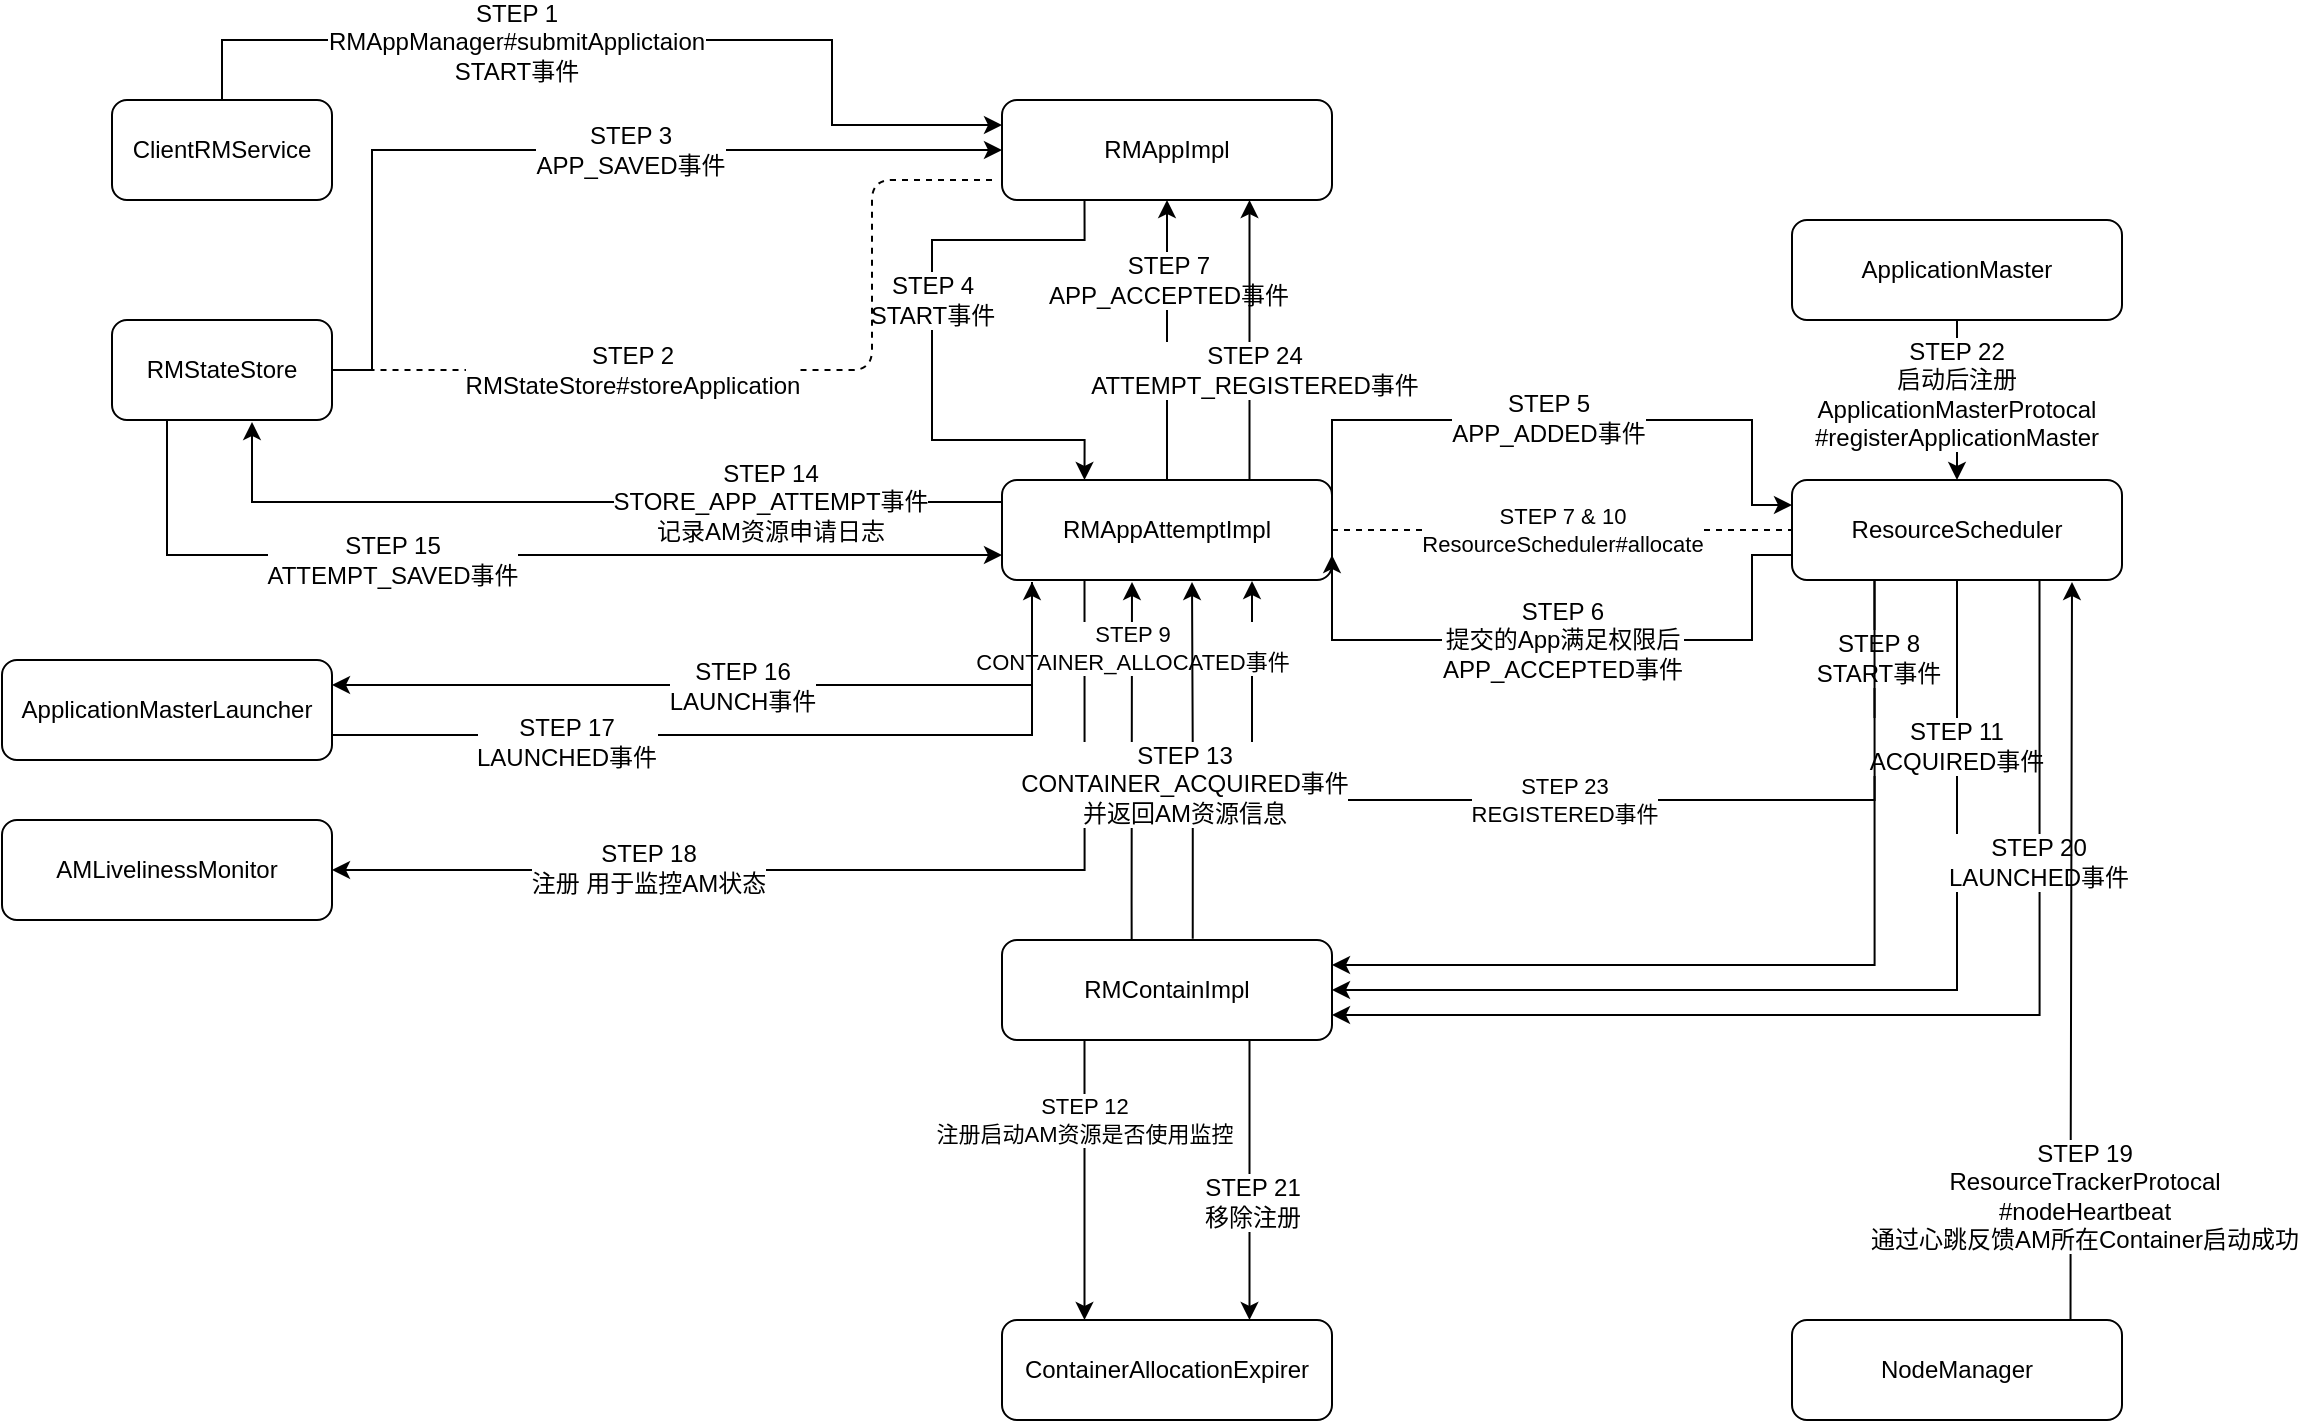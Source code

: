 <mxfile version="12.2.6" type="github" pages="1">
  <diagram id="zChnUbs21k4LyGYpCQM4" name="Page-1">
    <mxGraphModel dx="1939" dy="733" grid="1" gridSize="10" guides="1" tooltips="1" connect="1" arrows="1" fold="1" page="1" pageScale="1" pageWidth="826" pageHeight="1169" math="0" shadow="0">
      <root>
        <mxCell id="0"/>
        <mxCell id="1" parent="0"/>
        <mxCell id="xyTuRlx1TsbYEwBtjV6D-3" style="edgeStyle=orthogonalEdgeStyle;rounded=0;orthogonalLoop=1;jettySize=auto;html=1;entryX=0;entryY=0.25;entryDx=0;entryDy=0;" edge="1" parent="1" source="xyTuRlx1TsbYEwBtjV6D-1" target="xyTuRlx1TsbYEwBtjV6D-6">
          <mxGeometry relative="1" as="geometry">
            <mxPoint x="40" y="75" as="targetPoint"/>
            <Array as="points">
              <mxPoint x="-255" y="20"/>
              <mxPoint x="50" y="20"/>
              <mxPoint x="50" y="63"/>
            </Array>
          </mxGeometry>
        </mxCell>
        <mxCell id="xyTuRlx1TsbYEwBtjV6D-5" value="&lt;span style=&quot;white-space: normal&quot;&gt;STEP 1&lt;br&gt;RMAppManager#submitApplictaion&lt;/span&gt;&lt;br&gt;START事件" style="text;html=1;resizable=0;points=[];align=center;verticalAlign=middle;labelBackgroundColor=#ffffff;" vertex="1" connectable="0" parent="xyTuRlx1TsbYEwBtjV6D-3">
          <mxGeometry x="-0.236" y="-1" relative="1" as="geometry">
            <mxPoint as="offset"/>
          </mxGeometry>
        </mxCell>
        <mxCell id="xyTuRlx1TsbYEwBtjV6D-1" value="ClientRMService&lt;br&gt;" style="rounded=1;whiteSpace=wrap;html=1;" vertex="1" parent="1">
          <mxGeometry x="-310" y="50" width="110" height="50" as="geometry"/>
        </mxCell>
        <mxCell id="xyTuRlx1TsbYEwBtjV6D-27" style="edgeStyle=orthogonalEdgeStyle;rounded=0;orthogonalLoop=1;jettySize=auto;html=1;exitX=0.25;exitY=1;exitDx=0;exitDy=0;entryX=0.25;entryY=0;entryDx=0;entryDy=0;" edge="1" parent="1" source="xyTuRlx1TsbYEwBtjV6D-6" target="xyTuRlx1TsbYEwBtjV6D-26">
          <mxGeometry relative="1" as="geometry">
            <mxPoint x="135" y="265" as="targetPoint"/>
            <Array as="points">
              <mxPoint x="176" y="120"/>
              <mxPoint x="100" y="120"/>
              <mxPoint x="100" y="220"/>
              <mxPoint x="176" y="220"/>
            </Array>
          </mxGeometry>
        </mxCell>
        <mxCell id="xyTuRlx1TsbYEwBtjV6D-28" value="STEP 4&lt;br&gt;START事件" style="text;html=1;resizable=0;points=[];align=center;verticalAlign=middle;labelBackgroundColor=#ffffff;" vertex="1" connectable="0" parent="xyTuRlx1TsbYEwBtjV6D-27">
          <mxGeometry x="-0.214" y="-1" relative="1" as="geometry">
            <mxPoint x="1" y="11" as="offset"/>
          </mxGeometry>
        </mxCell>
        <mxCell id="xyTuRlx1TsbYEwBtjV6D-6" value="RMAppImpl" style="rounded=1;whiteSpace=wrap;html=1;" vertex="1" parent="1">
          <mxGeometry x="135" y="50" width="165" height="50" as="geometry"/>
        </mxCell>
        <mxCell id="xyTuRlx1TsbYEwBtjV6D-24" style="edgeStyle=orthogonalEdgeStyle;rounded=0;orthogonalLoop=1;jettySize=auto;html=1;entryX=0;entryY=0.5;entryDx=0;entryDy=0;" edge="1" parent="1" source="xyTuRlx1TsbYEwBtjV6D-8" target="xyTuRlx1TsbYEwBtjV6D-6">
          <mxGeometry relative="1" as="geometry">
            <mxPoint x="-10" y="80" as="targetPoint"/>
            <Array as="points">
              <mxPoint x="-180" y="185"/>
              <mxPoint x="-180" y="75"/>
            </Array>
          </mxGeometry>
        </mxCell>
        <mxCell id="xyTuRlx1TsbYEwBtjV6D-25" value="STEP 3&lt;br&gt;APP_SAVED事件" style="text;html=1;resizable=0;points=[];align=center;verticalAlign=middle;labelBackgroundColor=#ffffff;" vertex="1" connectable="0" parent="xyTuRlx1TsbYEwBtjV6D-24">
          <mxGeometry x="0.041" y="2" relative="1" as="geometry">
            <mxPoint x="27" y="2" as="offset"/>
          </mxGeometry>
        </mxCell>
        <mxCell id="xyTuRlx1TsbYEwBtjV6D-54" style="edgeStyle=orthogonalEdgeStyle;rounded=0;orthogonalLoop=1;jettySize=auto;html=1;exitX=0.25;exitY=1;exitDx=0;exitDy=0;entryX=0;entryY=0.75;entryDx=0;entryDy=0;" edge="1" parent="1" source="xyTuRlx1TsbYEwBtjV6D-8" target="xyTuRlx1TsbYEwBtjV6D-26">
          <mxGeometry relative="1" as="geometry"/>
        </mxCell>
        <mxCell id="xyTuRlx1TsbYEwBtjV6D-55" value="STEP 15&lt;br&gt;ATTEMPT_SAVED事件" style="text;html=1;resizable=0;points=[];align=center;verticalAlign=middle;labelBackgroundColor=#ffffff;" vertex="1" connectable="0" parent="xyTuRlx1TsbYEwBtjV6D-54">
          <mxGeometry x="-0.393" relative="1" as="geometry">
            <mxPoint x="32.5" y="2.5" as="offset"/>
          </mxGeometry>
        </mxCell>
        <mxCell id="xyTuRlx1TsbYEwBtjV6D-8" value="RMStateStore" style="rounded=1;whiteSpace=wrap;html=1;" vertex="1" parent="1">
          <mxGeometry x="-310" y="160" width="110" height="50" as="geometry"/>
        </mxCell>
        <mxCell id="xyTuRlx1TsbYEwBtjV6D-15" value="" style="endArrow=none;dashed=1;html=1;entryX=1;entryY=0.5;entryDx=0;entryDy=0;" edge="1" parent="1" target="xyTuRlx1TsbYEwBtjV6D-8">
          <mxGeometry width="50" height="50" relative="1" as="geometry">
            <mxPoint x="130" y="90" as="sourcePoint"/>
            <mxPoint x="-260" y="230" as="targetPoint"/>
            <Array as="points">
              <mxPoint x="70" y="90"/>
              <mxPoint x="70" y="185"/>
            </Array>
          </mxGeometry>
        </mxCell>
        <mxCell id="xyTuRlx1TsbYEwBtjV6D-23" value="STEP 2&lt;br&gt;RMStateStore#storeApplication" style="text;html=1;resizable=0;points=[];align=center;verticalAlign=middle;labelBackgroundColor=#ffffff;" vertex="1" connectable="0" parent="xyTuRlx1TsbYEwBtjV6D-15">
          <mxGeometry x="0.297" relative="1" as="geometry">
            <mxPoint as="offset"/>
          </mxGeometry>
        </mxCell>
        <mxCell id="xyTuRlx1TsbYEwBtjV6D-30" style="edgeStyle=orthogonalEdgeStyle;rounded=0;orthogonalLoop=1;jettySize=auto;html=1;exitX=1;exitY=0.25;exitDx=0;exitDy=0;entryX=0;entryY=0.25;entryDx=0;entryDy=0;" edge="1" parent="1" source="xyTuRlx1TsbYEwBtjV6D-26" target="xyTuRlx1TsbYEwBtjV6D-29">
          <mxGeometry relative="1" as="geometry">
            <Array as="points">
              <mxPoint x="300" y="210"/>
              <mxPoint x="510" y="210"/>
              <mxPoint x="510" y="253"/>
            </Array>
          </mxGeometry>
        </mxCell>
        <mxCell id="xyTuRlx1TsbYEwBtjV6D-32" value="STEP 5&lt;br&gt;APP_ADDED事件" style="text;html=1;resizable=0;points=[];align=center;verticalAlign=middle;labelBackgroundColor=#ffffff;" vertex="1" connectable="0" parent="xyTuRlx1TsbYEwBtjV6D-30">
          <mxGeometry x="-0.046" y="1" relative="1" as="geometry">
            <mxPoint as="offset"/>
          </mxGeometry>
        </mxCell>
        <mxCell id="xyTuRlx1TsbYEwBtjV6D-35" style="edgeStyle=orthogonalEdgeStyle;rounded=0;orthogonalLoop=1;jettySize=auto;html=1;exitX=0.5;exitY=0;exitDx=0;exitDy=0;entryX=0.5;entryY=1;entryDx=0;entryDy=0;" edge="1" parent="1" source="xyTuRlx1TsbYEwBtjV6D-26" target="xyTuRlx1TsbYEwBtjV6D-6">
          <mxGeometry relative="1" as="geometry"/>
        </mxCell>
        <mxCell id="xyTuRlx1TsbYEwBtjV6D-36" value="STEP 7&lt;br&gt;APP_ACCEPTED事件" style="text;html=1;resizable=0;points=[];align=center;verticalAlign=middle;labelBackgroundColor=#ffffff;" vertex="1" connectable="0" parent="xyTuRlx1TsbYEwBtjV6D-35">
          <mxGeometry x="0.243" y="3" relative="1" as="geometry">
            <mxPoint x="3" y="-13" as="offset"/>
          </mxGeometry>
        </mxCell>
        <mxCell id="xyTuRlx1TsbYEwBtjV6D-52" style="edgeStyle=orthogonalEdgeStyle;rounded=0;orthogonalLoop=1;jettySize=auto;html=1;exitX=0;exitY=0.25;exitDx=0;exitDy=0;" edge="1" parent="1" source="xyTuRlx1TsbYEwBtjV6D-26">
          <mxGeometry relative="1" as="geometry">
            <mxPoint x="-240" y="211" as="targetPoint"/>
            <Array as="points">
              <mxPoint x="135" y="251"/>
              <mxPoint x="-240" y="251"/>
            </Array>
          </mxGeometry>
        </mxCell>
        <mxCell id="xyTuRlx1TsbYEwBtjV6D-53" value="STEP 14&lt;br&gt;STORE_APP_ATTEMPT事件&lt;br&gt;记录AM资源申请日志" style="text;html=1;resizable=0;points=[];align=center;verticalAlign=middle;labelBackgroundColor=#ffffff;" vertex="1" connectable="0" parent="xyTuRlx1TsbYEwBtjV6D-52">
          <mxGeometry x="-0.131" relative="1" as="geometry">
            <mxPoint x="63.5" y="-0.5" as="offset"/>
          </mxGeometry>
        </mxCell>
        <mxCell id="xyTuRlx1TsbYEwBtjV6D-62" style="edgeStyle=orthogonalEdgeStyle;rounded=0;orthogonalLoop=1;jettySize=auto;html=1;exitX=0.25;exitY=1;exitDx=0;exitDy=0;entryX=1;entryY=0.5;entryDx=0;entryDy=0;" edge="1" parent="1" source="xyTuRlx1TsbYEwBtjV6D-26" target="xyTuRlx1TsbYEwBtjV6D-61">
          <mxGeometry relative="1" as="geometry">
            <Array as="points">
              <mxPoint x="176" y="435"/>
            </Array>
          </mxGeometry>
        </mxCell>
        <mxCell id="xyTuRlx1TsbYEwBtjV6D-65" value="STEP 18&lt;br&gt;注册 用于监控AM状态" style="text;html=1;resizable=0;points=[];align=center;verticalAlign=middle;labelBackgroundColor=#ffffff;" vertex="1" connectable="0" parent="xyTuRlx1TsbYEwBtjV6D-62">
          <mxGeometry x="0.395" y="-1" relative="1" as="geometry">
            <mxPoint as="offset"/>
          </mxGeometry>
        </mxCell>
        <mxCell id="xyTuRlx1TsbYEwBtjV6D-78" style="edgeStyle=orthogonalEdgeStyle;rounded=0;orthogonalLoop=1;jettySize=auto;html=1;exitX=0.75;exitY=0;exitDx=0;exitDy=0;entryX=0.75;entryY=1;entryDx=0;entryDy=0;" edge="1" parent="1" source="xyTuRlx1TsbYEwBtjV6D-26" target="xyTuRlx1TsbYEwBtjV6D-6">
          <mxGeometry relative="1" as="geometry"/>
        </mxCell>
        <mxCell id="xyTuRlx1TsbYEwBtjV6D-79" value="STEP 24&lt;br&gt;ATTEMPT_REGISTERED事件" style="text;html=1;resizable=0;points=[];align=center;verticalAlign=middle;labelBackgroundColor=#ffffff;" vertex="1" connectable="0" parent="xyTuRlx1TsbYEwBtjV6D-78">
          <mxGeometry x="-0.16" y="-1" relative="1" as="geometry">
            <mxPoint x="0.5" y="4" as="offset"/>
          </mxGeometry>
        </mxCell>
        <mxCell id="xyTuRlx1TsbYEwBtjV6D-26" value="RMAppAttemptImpl" style="rounded=1;whiteSpace=wrap;html=1;" vertex="1" parent="1">
          <mxGeometry x="135" y="240" width="165" height="50" as="geometry"/>
        </mxCell>
        <mxCell id="xyTuRlx1TsbYEwBtjV6D-33" style="edgeStyle=orthogonalEdgeStyle;rounded=0;orthogonalLoop=1;jettySize=auto;html=1;exitX=0;exitY=0.75;exitDx=0;exitDy=0;entryX=1;entryY=0.75;entryDx=0;entryDy=0;" edge="1" parent="1" source="xyTuRlx1TsbYEwBtjV6D-29" target="xyTuRlx1TsbYEwBtjV6D-26">
          <mxGeometry relative="1" as="geometry">
            <Array as="points">
              <mxPoint x="510" y="278"/>
              <mxPoint x="510" y="320"/>
              <mxPoint x="300" y="320"/>
            </Array>
          </mxGeometry>
        </mxCell>
        <mxCell id="xyTuRlx1TsbYEwBtjV6D-34" value="STEP 6&lt;br&gt;提交的App满足权限后&lt;br&gt;APP_ACCEPTED事件" style="text;html=1;resizable=0;points=[];align=center;verticalAlign=middle;labelBackgroundColor=#ffffff;" vertex="1" connectable="0" parent="xyTuRlx1TsbYEwBtjV6D-33">
          <mxGeometry relative="1" as="geometry">
            <mxPoint as="offset"/>
          </mxGeometry>
        </mxCell>
        <mxCell id="xyTuRlx1TsbYEwBtjV6D-40" style="edgeStyle=orthogonalEdgeStyle;rounded=0;orthogonalLoop=1;jettySize=auto;html=1;exitX=0.25;exitY=1;exitDx=0;exitDy=0;entryX=1;entryY=0.25;entryDx=0;entryDy=0;" edge="1" parent="1" source="xyTuRlx1TsbYEwBtjV6D-29" target="xyTuRlx1TsbYEwBtjV6D-39">
          <mxGeometry relative="1" as="geometry"/>
        </mxCell>
        <mxCell id="xyTuRlx1TsbYEwBtjV6D-46" value="STEP 8&lt;br&gt;START事件" style="text;html=1;resizable=0;points=[];align=center;verticalAlign=middle;labelBackgroundColor=#ffffff;" vertex="1" connectable="0" parent="xyTuRlx1TsbYEwBtjV6D-40">
          <mxGeometry x="-0.833" y="1" relative="1" as="geometry">
            <mxPoint as="offset"/>
          </mxGeometry>
        </mxCell>
        <mxCell id="xyTuRlx1TsbYEwBtjV6D-43" style="edgeStyle=orthogonalEdgeStyle;rounded=0;orthogonalLoop=1;jettySize=auto;html=1;exitX=0.5;exitY=1;exitDx=0;exitDy=0;entryX=1;entryY=0.5;entryDx=0;entryDy=0;" edge="1" parent="1" source="xyTuRlx1TsbYEwBtjV6D-29" target="xyTuRlx1TsbYEwBtjV6D-39">
          <mxGeometry relative="1" as="geometry">
            <Array as="points">
              <mxPoint x="613" y="495"/>
            </Array>
          </mxGeometry>
        </mxCell>
        <mxCell id="xyTuRlx1TsbYEwBtjV6D-47" value="STEP 11&lt;br&gt;ACQUIRED事件" style="text;html=1;resizable=0;points=[];align=center;verticalAlign=middle;labelBackgroundColor=#ffffff;" vertex="1" connectable="0" parent="xyTuRlx1TsbYEwBtjV6D-43">
          <mxGeometry x="-0.679" y="-1" relative="1" as="geometry">
            <mxPoint as="offset"/>
          </mxGeometry>
        </mxCell>
        <mxCell id="xyTuRlx1TsbYEwBtjV6D-69" style="edgeStyle=orthogonalEdgeStyle;rounded=0;orthogonalLoop=1;jettySize=auto;html=1;exitX=0.75;exitY=1;exitDx=0;exitDy=0;entryX=1;entryY=0.75;entryDx=0;entryDy=0;" edge="1" parent="1" source="xyTuRlx1TsbYEwBtjV6D-29" target="xyTuRlx1TsbYEwBtjV6D-39">
          <mxGeometry relative="1" as="geometry"/>
        </mxCell>
        <mxCell id="xyTuRlx1TsbYEwBtjV6D-70" value="STEP 20&lt;br&gt;LAUNCHED事件" style="text;html=1;resizable=0;points=[];align=center;verticalAlign=middle;labelBackgroundColor=#ffffff;" vertex="1" connectable="0" parent="xyTuRlx1TsbYEwBtjV6D-69">
          <mxGeometry x="-0.509" y="-1" relative="1" as="geometry">
            <mxPoint as="offset"/>
          </mxGeometry>
        </mxCell>
        <mxCell id="xyTuRlx1TsbYEwBtjV6D-76" value="STEP 23&lt;br&gt;REGISTERED事件" style="edgeStyle=orthogonalEdgeStyle;rounded=0;orthogonalLoop=1;jettySize=auto;html=1;exitX=0.25;exitY=1;exitDx=0;exitDy=0;" edge="1" parent="1" source="xyTuRlx1TsbYEwBtjV6D-29">
          <mxGeometry relative="1" as="geometry">
            <mxPoint x="260" y="290.529" as="targetPoint"/>
            <Array as="points">
              <mxPoint x="572" y="400"/>
              <mxPoint x="260" y="400"/>
            </Array>
          </mxGeometry>
        </mxCell>
        <mxCell id="xyTuRlx1TsbYEwBtjV6D-29" value="ResourceScheduler" style="rounded=1;whiteSpace=wrap;html=1;" vertex="1" parent="1">
          <mxGeometry x="530" y="240" width="165" height="50" as="geometry"/>
        </mxCell>
        <mxCell id="xyTuRlx1TsbYEwBtjV6D-38" value="STEP 7 &amp;amp; 10&lt;br&gt;ResourceScheduler#allocate" style="endArrow=none;dashed=1;html=1;exitX=1;exitY=0.5;exitDx=0;exitDy=0;entryX=0;entryY=0.5;entryDx=0;entryDy=0;" edge="1" parent="1" source="xyTuRlx1TsbYEwBtjV6D-26" target="xyTuRlx1TsbYEwBtjV6D-29">
          <mxGeometry width="50" height="50" relative="1" as="geometry">
            <mxPoint x="-230" y="410" as="sourcePoint"/>
            <mxPoint x="-180" y="360" as="targetPoint"/>
          </mxGeometry>
        </mxCell>
        <mxCell id="xyTuRlx1TsbYEwBtjV6D-42" value="STEP 9&lt;br&gt;CONTAINER_ALLOCATED事件" style="edgeStyle=orthogonalEdgeStyle;rounded=0;orthogonalLoop=1;jettySize=auto;html=1;exitX=0.393;exitY=0.034;exitDx=0;exitDy=0;exitPerimeter=0;" edge="1" parent="1" source="xyTuRlx1TsbYEwBtjV6D-39">
          <mxGeometry x="0.637" relative="1" as="geometry">
            <mxPoint x="200" y="291" as="targetPoint"/>
            <Array as="points">
              <mxPoint x="200" y="451"/>
              <mxPoint x="200" y="451"/>
            </Array>
            <mxPoint as="offset"/>
          </mxGeometry>
        </mxCell>
        <mxCell id="xyTuRlx1TsbYEwBtjV6D-49" value="STEP 12&lt;br&gt;注册启动AM资源是否使用监控" style="edgeStyle=orthogonalEdgeStyle;rounded=0;orthogonalLoop=1;jettySize=auto;html=1;exitX=0.25;exitY=1;exitDx=0;exitDy=0;entryX=0.25;entryY=0;entryDx=0;entryDy=0;" edge="1" parent="1" source="xyTuRlx1TsbYEwBtjV6D-39" target="xyTuRlx1TsbYEwBtjV6D-48">
          <mxGeometry x="-0.428" relative="1" as="geometry">
            <mxPoint as="offset"/>
          </mxGeometry>
        </mxCell>
        <mxCell id="xyTuRlx1TsbYEwBtjV6D-50" style="edgeStyle=orthogonalEdgeStyle;rounded=0;orthogonalLoop=1;jettySize=auto;html=1;exitX=0.578;exitY=-0.013;exitDx=0;exitDy=0;exitPerimeter=0;" edge="1" parent="1" source="xyTuRlx1TsbYEwBtjV6D-39">
          <mxGeometry relative="1" as="geometry">
            <mxPoint x="230" y="291" as="targetPoint"/>
            <Array as="points"/>
          </mxGeometry>
        </mxCell>
        <mxCell id="xyTuRlx1TsbYEwBtjV6D-51" value="STEP 13&lt;br&gt;CONTAINER_ACQUIRED事件&lt;br&gt;并返回AM资源信息" style="text;html=1;resizable=0;points=[];align=center;verticalAlign=middle;labelBackgroundColor=#ffffff;" vertex="1" connectable="0" parent="xyTuRlx1TsbYEwBtjV6D-50">
          <mxGeometry x="-0.132" y="5" relative="1" as="geometry">
            <mxPoint as="offset"/>
          </mxGeometry>
        </mxCell>
        <mxCell id="xyTuRlx1TsbYEwBtjV6D-57" style="edgeStyle=orthogonalEdgeStyle;rounded=0;orthogonalLoop=1;jettySize=auto;html=1;entryX=1;entryY=0.25;entryDx=0;entryDy=0;" edge="1" parent="1" target="xyTuRlx1TsbYEwBtjV6D-56">
          <mxGeometry relative="1" as="geometry">
            <mxPoint x="150" y="291" as="sourcePoint"/>
            <mxPoint x="-280" y="360" as="targetPoint"/>
            <Array as="points">
              <mxPoint x="150" y="291"/>
              <mxPoint x="150" y="362"/>
            </Array>
          </mxGeometry>
        </mxCell>
        <mxCell id="xyTuRlx1TsbYEwBtjV6D-58" value="STEP 16&lt;br&gt;LAUNCH事件" style="text;html=1;resizable=0;points=[];align=center;verticalAlign=middle;labelBackgroundColor=#ffffff;" vertex="1" connectable="0" parent="xyTuRlx1TsbYEwBtjV6D-57">
          <mxGeometry x="0.059" y="-1" relative="1" as="geometry">
            <mxPoint x="16" y="1" as="offset"/>
          </mxGeometry>
        </mxCell>
        <mxCell id="xyTuRlx1TsbYEwBtjV6D-71" style="edgeStyle=orthogonalEdgeStyle;rounded=0;orthogonalLoop=1;jettySize=auto;html=1;exitX=0.75;exitY=1;exitDx=0;exitDy=0;entryX=0.75;entryY=0;entryDx=0;entryDy=0;" edge="1" parent="1" source="xyTuRlx1TsbYEwBtjV6D-39" target="xyTuRlx1TsbYEwBtjV6D-48">
          <mxGeometry relative="1" as="geometry"/>
        </mxCell>
        <mxCell id="xyTuRlx1TsbYEwBtjV6D-72" value="STEP 21&lt;br&gt;移除注册" style="text;html=1;resizable=0;points=[];align=center;verticalAlign=middle;labelBackgroundColor=#ffffff;" vertex="1" connectable="0" parent="xyTuRlx1TsbYEwBtjV6D-71">
          <mxGeometry x="0.16" y="1" relative="1" as="geometry">
            <mxPoint as="offset"/>
          </mxGeometry>
        </mxCell>
        <mxCell id="xyTuRlx1TsbYEwBtjV6D-39" value="RMContainImpl" style="rounded=1;whiteSpace=wrap;html=1;" vertex="1" parent="1">
          <mxGeometry x="135" y="470" width="165" height="50" as="geometry"/>
        </mxCell>
        <mxCell id="xyTuRlx1TsbYEwBtjV6D-48" value="ContainerAllocationExpirer" style="rounded=1;whiteSpace=wrap;html=1;" vertex="1" parent="1">
          <mxGeometry x="135" y="660" width="165" height="50" as="geometry"/>
        </mxCell>
        <mxCell id="xyTuRlx1TsbYEwBtjV6D-59" style="edgeStyle=orthogonalEdgeStyle;rounded=0;orthogonalLoop=1;jettySize=auto;html=1;exitX=1;exitY=0.75;exitDx=0;exitDy=0;" edge="1" parent="1" source="xyTuRlx1TsbYEwBtjV6D-56">
          <mxGeometry relative="1" as="geometry">
            <mxPoint x="150" y="291" as="targetPoint"/>
            <Array as="points">
              <mxPoint x="150" y="367"/>
            </Array>
          </mxGeometry>
        </mxCell>
        <mxCell id="xyTuRlx1TsbYEwBtjV6D-60" value="STEP 17&lt;br&gt;LAUNCHED事件" style="text;html=1;resizable=0;points=[];align=center;verticalAlign=middle;labelBackgroundColor=#ffffff;" vertex="1" connectable="0" parent="xyTuRlx1TsbYEwBtjV6D-59">
          <mxGeometry x="-0.571" y="1" relative="1" as="geometry">
            <mxPoint x="25" y="4" as="offset"/>
          </mxGeometry>
        </mxCell>
        <mxCell id="xyTuRlx1TsbYEwBtjV6D-56" value="ApplicationMasterLauncher" style="rounded=1;whiteSpace=wrap;html=1;" vertex="1" parent="1">
          <mxGeometry x="-365" y="330" width="165" height="50" as="geometry"/>
        </mxCell>
        <mxCell id="xyTuRlx1TsbYEwBtjV6D-61" value="AMLivelinessMonitor" style="rounded=1;whiteSpace=wrap;html=1;" vertex="1" parent="1">
          <mxGeometry x="-365" y="410" width="165" height="50" as="geometry"/>
        </mxCell>
        <mxCell id="xyTuRlx1TsbYEwBtjV6D-67" style="edgeStyle=orthogonalEdgeStyle;rounded=0;orthogonalLoop=1;jettySize=auto;html=1;exitX=0.844;exitY=-0.001;exitDx=0;exitDy=0;exitPerimeter=0;" edge="1" parent="1" source="xyTuRlx1TsbYEwBtjV6D-66">
          <mxGeometry relative="1" as="geometry">
            <mxPoint x="670" y="291" as="targetPoint"/>
            <Array as="points">
              <mxPoint x="669" y="600"/>
              <mxPoint x="670" y="600"/>
            </Array>
          </mxGeometry>
        </mxCell>
        <mxCell id="xyTuRlx1TsbYEwBtjV6D-68" value="STEP 19&lt;br&gt;ResourceTrackerProtocal&lt;br&gt;#nodeHeartbeat&lt;br&gt;通过心跳反馈AM所在Container启动成功" style="text;html=1;resizable=0;points=[];align=center;verticalAlign=middle;labelBackgroundColor=#ffffff;" vertex="1" connectable="0" parent="xyTuRlx1TsbYEwBtjV6D-67">
          <mxGeometry x="-0.562" y="2" relative="1" as="geometry">
            <mxPoint x="8" y="18.5" as="offset"/>
          </mxGeometry>
        </mxCell>
        <mxCell id="xyTuRlx1TsbYEwBtjV6D-66" value="NodeManager" style="rounded=1;whiteSpace=wrap;html=1;" vertex="1" parent="1">
          <mxGeometry x="530" y="660" width="165" height="50" as="geometry"/>
        </mxCell>
        <mxCell id="xyTuRlx1TsbYEwBtjV6D-74" style="edgeStyle=orthogonalEdgeStyle;rounded=0;orthogonalLoop=1;jettySize=auto;html=1;" edge="1" parent="1" source="xyTuRlx1TsbYEwBtjV6D-73" target="xyTuRlx1TsbYEwBtjV6D-29">
          <mxGeometry relative="1" as="geometry"/>
        </mxCell>
        <mxCell id="xyTuRlx1TsbYEwBtjV6D-75" value="STEP 22&lt;br&gt;启动后注册&lt;br&gt;ApplicationMasterProtocal&lt;br&gt;#registerApplicationMaster" style="text;html=1;resizable=0;points=[];align=center;verticalAlign=middle;labelBackgroundColor=#ffffff;" vertex="1" connectable="0" parent="xyTuRlx1TsbYEwBtjV6D-74">
          <mxGeometry x="-0.09" y="-1" relative="1" as="geometry">
            <mxPoint as="offset"/>
          </mxGeometry>
        </mxCell>
        <mxCell id="xyTuRlx1TsbYEwBtjV6D-73" value="ApplicationMaster" style="rounded=1;whiteSpace=wrap;html=1;" vertex="1" parent="1">
          <mxGeometry x="530" y="110" width="165" height="50" as="geometry"/>
        </mxCell>
      </root>
    </mxGraphModel>
  </diagram>
</mxfile>
